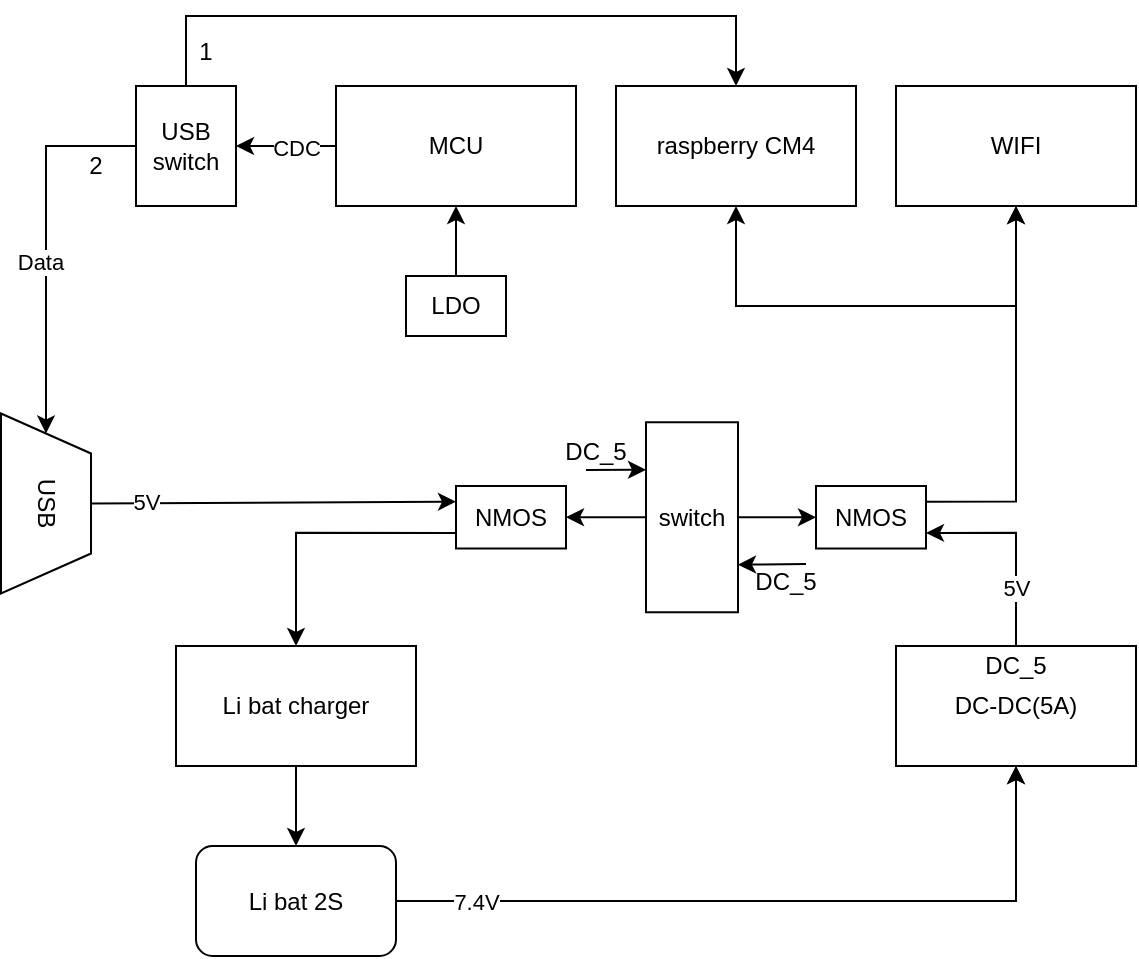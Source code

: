 <mxfile version="23.1.1" type="github">
  <diagram name="第 1 页" id="oKJ_XrUYDNWwzHc8q2mZ">
    <mxGraphModel dx="1041" dy="545" grid="1" gridSize="5" guides="1" tooltips="1" connect="1" arrows="1" fold="1" page="1" pageScale="1" pageWidth="827" pageHeight="1169" math="0" shadow="0">
      <root>
        <mxCell id="0" />
        <mxCell id="1" parent="0" />
        <mxCell id="yEtqyaSCwH1MjNTmkDz6-5" style="edgeStyle=orthogonalEdgeStyle;rounded=0;orthogonalLoop=1;jettySize=auto;html=1;exitX=0.5;exitY=1;exitDx=0;exitDy=0;entryX=0.5;entryY=0;entryDx=0;entryDy=0;" edge="1" parent="1" source="yEtqyaSCwH1MjNTmkDz6-1" target="yEtqyaSCwH1MjNTmkDz6-3">
          <mxGeometry relative="1" as="geometry" />
        </mxCell>
        <mxCell id="yEtqyaSCwH1MjNTmkDz6-1" value="Li bat charger" style="rounded=0;whiteSpace=wrap;html=1;" vertex="1" parent="1">
          <mxGeometry x="160" y="390" width="120" height="60" as="geometry" />
        </mxCell>
        <mxCell id="yEtqyaSCwH1MjNTmkDz6-88" style="edgeStyle=orthogonalEdgeStyle;rounded=0;orthogonalLoop=1;jettySize=auto;html=1;exitX=1;exitY=0.5;exitDx=0;exitDy=0;entryX=0.5;entryY=1;entryDx=0;entryDy=0;" edge="1" parent="1" source="yEtqyaSCwH1MjNTmkDz6-3" target="yEtqyaSCwH1MjNTmkDz6-6">
          <mxGeometry relative="1" as="geometry" />
        </mxCell>
        <mxCell id="yEtqyaSCwH1MjNTmkDz6-3" value="Li bat 2S" style="rounded=1;whiteSpace=wrap;html=1;" vertex="1" parent="1">
          <mxGeometry x="170" y="490" width="100" height="55" as="geometry" />
        </mxCell>
        <mxCell id="yEtqyaSCwH1MjNTmkDz6-8" style="edgeStyle=orthogonalEdgeStyle;rounded=0;orthogonalLoop=1;jettySize=auto;html=1;exitX=1;exitY=0.5;exitDx=0;exitDy=0;entryX=0.5;entryY=1;entryDx=0;entryDy=0;" edge="1" parent="1" source="yEtqyaSCwH1MjNTmkDz6-3" target="yEtqyaSCwH1MjNTmkDz6-6">
          <mxGeometry relative="1" as="geometry" />
        </mxCell>
        <mxCell id="yEtqyaSCwH1MjNTmkDz6-10" value="7.4V" style="edgeLabel;html=1;align=center;verticalAlign=middle;resizable=0;points=[];" connectable="0" vertex="1" parent="yEtqyaSCwH1MjNTmkDz6-8">
          <mxGeometry x="0.668" y="1" relative="1" as="geometry">
            <mxPoint x="-269" y="5" as="offset" />
          </mxGeometry>
        </mxCell>
        <mxCell id="yEtqyaSCwH1MjNTmkDz6-85" style="edgeStyle=orthogonalEdgeStyle;rounded=0;orthogonalLoop=1;jettySize=auto;html=1;exitX=0.5;exitY=0;exitDx=0;exitDy=0;entryX=1;entryY=0.75;entryDx=0;entryDy=0;" edge="1" parent="1" source="yEtqyaSCwH1MjNTmkDz6-6" target="yEtqyaSCwH1MjNTmkDz6-119">
          <mxGeometry relative="1" as="geometry">
            <mxPoint x="500" y="346" as="targetPoint" />
          </mxGeometry>
        </mxCell>
        <mxCell id="yEtqyaSCwH1MjNTmkDz6-86" value="5V" style="edgeLabel;html=1;align=center;verticalAlign=middle;resizable=0;points=[];" vertex="1" connectable="0" parent="yEtqyaSCwH1MjNTmkDz6-85">
          <mxGeometry x="-0.127" relative="1" as="geometry">
            <mxPoint y="15" as="offset" />
          </mxGeometry>
        </mxCell>
        <mxCell id="yEtqyaSCwH1MjNTmkDz6-6" value="DC-DC(5A)" style="rounded=0;whiteSpace=wrap;html=1;" vertex="1" parent="1">
          <mxGeometry x="520" y="390" width="120" height="60" as="geometry" />
        </mxCell>
        <mxCell id="yEtqyaSCwH1MjNTmkDz6-12" value="raspberry CM4" style="rounded=0;whiteSpace=wrap;html=1;" vertex="1" parent="1">
          <mxGeometry x="380" y="110" width="120" height="60" as="geometry" />
        </mxCell>
        <mxCell id="yEtqyaSCwH1MjNTmkDz6-13" value="WIFI" style="rounded=0;whiteSpace=wrap;html=1;" vertex="1" parent="1">
          <mxGeometry x="520" y="110" width="120" height="60" as="geometry" />
        </mxCell>
        <mxCell id="yEtqyaSCwH1MjNTmkDz6-48" style="edgeStyle=orthogonalEdgeStyle;rounded=0;orthogonalLoop=1;jettySize=auto;html=1;entryX=0.5;entryY=1;entryDx=0;entryDy=0;" edge="1" parent="1" target="yEtqyaSCwH1MjNTmkDz6-12">
          <mxGeometry relative="1" as="geometry">
            <mxPoint x="580" y="220" as="sourcePoint" />
            <Array as="points">
              <mxPoint x="580" y="295" />
              <mxPoint x="580" y="220" />
              <mxPoint x="400" y="220" />
            </Array>
          </mxGeometry>
        </mxCell>
        <mxCell id="yEtqyaSCwH1MjNTmkDz6-67" style="edgeStyle=orthogonalEdgeStyle;rounded=0;orthogonalLoop=1;jettySize=auto;html=1;exitX=0.5;exitY=0;exitDx=0;exitDy=0;entryX=0.5;entryY=0;entryDx=0;entryDy=0;" edge="1" parent="1" source="yEtqyaSCwH1MjNTmkDz6-53" target="yEtqyaSCwH1MjNTmkDz6-12">
          <mxGeometry relative="1" as="geometry">
            <Array as="points">
              <mxPoint x="165" y="75" />
              <mxPoint x="440" y="75" />
            </Array>
          </mxGeometry>
        </mxCell>
        <mxCell id="yEtqyaSCwH1MjNTmkDz6-49" style="edgeStyle=orthogonalEdgeStyle;rounded=0;orthogonalLoop=1;jettySize=auto;html=1;exitX=0.5;exitY=0;exitDx=0;exitDy=0;entryX=0.5;entryY=1;entryDx=0;entryDy=0;" edge="1" parent="1" target="yEtqyaSCwH1MjNTmkDz6-13">
          <mxGeometry relative="1" as="geometry">
            <mxPoint x="580" y="295" as="sourcePoint" />
            <Array as="points">
              <mxPoint x="580" y="295" />
            </Array>
          </mxGeometry>
        </mxCell>
        <mxCell id="yEtqyaSCwH1MjNTmkDz6-70" style="edgeStyle=orthogonalEdgeStyle;rounded=0;orthogonalLoop=1;jettySize=auto;html=1;exitX=0;exitY=0.5;exitDx=0;exitDy=0;" edge="1" parent="1" source="yEtqyaSCwH1MjNTmkDz6-53" target="yEtqyaSCwH1MjNTmkDz6-54">
          <mxGeometry relative="1" as="geometry" />
        </mxCell>
        <mxCell id="yEtqyaSCwH1MjNTmkDz6-71" value="Data" style="edgeLabel;html=1;align=center;verticalAlign=middle;resizable=0;points=[];" vertex="1" connectable="0" parent="yEtqyaSCwH1MjNTmkDz6-70">
          <mxGeometry x="0.089" y="-3" relative="1" as="geometry">
            <mxPoint as="offset" />
          </mxGeometry>
        </mxCell>
        <mxCell id="yEtqyaSCwH1MjNTmkDz6-53" value="USB&lt;br&gt;switch" style="rounded=0;whiteSpace=wrap;html=1;" vertex="1" parent="1">
          <mxGeometry x="140" y="110" width="50" height="60" as="geometry" />
        </mxCell>
        <mxCell id="yEtqyaSCwH1MjNTmkDz6-54" value="USB" style="shape=trapezoid;perimeter=trapezoidPerimeter;whiteSpace=wrap;html=1;fixedSize=1;rotation=90;" vertex="1" parent="1">
          <mxGeometry x="50" y="296.25" width="90" height="45" as="geometry" />
        </mxCell>
        <mxCell id="yEtqyaSCwH1MjNTmkDz6-65" style="edgeStyle=orthogonalEdgeStyle;rounded=0;orthogonalLoop=1;jettySize=auto;html=1;exitX=0;exitY=0.5;exitDx=0;exitDy=0;entryX=1;entryY=0.5;entryDx=0;entryDy=0;" edge="1" parent="1" source="yEtqyaSCwH1MjNTmkDz6-55" target="yEtqyaSCwH1MjNTmkDz6-53">
          <mxGeometry relative="1" as="geometry" />
        </mxCell>
        <mxCell id="yEtqyaSCwH1MjNTmkDz6-66" value="CDC" style="edgeLabel;html=1;align=center;verticalAlign=middle;resizable=0;points=[];" vertex="1" connectable="0" parent="yEtqyaSCwH1MjNTmkDz6-65">
          <mxGeometry x="-0.185" y="1" relative="1" as="geometry">
            <mxPoint as="offset" />
          </mxGeometry>
        </mxCell>
        <mxCell id="yEtqyaSCwH1MjNTmkDz6-55" value="MCU" style="rounded=0;whiteSpace=wrap;html=1;" vertex="1" parent="1">
          <mxGeometry x="240" y="110" width="120" height="60" as="geometry" />
        </mxCell>
        <mxCell id="yEtqyaSCwH1MjNTmkDz6-82" style="edgeStyle=orthogonalEdgeStyle;rounded=0;orthogonalLoop=1;jettySize=auto;html=1;exitX=0.5;exitY=0;exitDx=0;exitDy=0;entryX=0.5;entryY=1;entryDx=0;entryDy=0;" edge="1" parent="1" source="yEtqyaSCwH1MjNTmkDz6-57" target="yEtqyaSCwH1MjNTmkDz6-55">
          <mxGeometry relative="1" as="geometry" />
        </mxCell>
        <mxCell id="yEtqyaSCwH1MjNTmkDz6-57" value="LDO" style="rounded=0;whiteSpace=wrap;html=1;" vertex="1" parent="1">
          <mxGeometry x="275" y="205" width="50" height="30" as="geometry" />
        </mxCell>
        <mxCell id="yEtqyaSCwH1MjNTmkDz6-93" value="" style="endArrow=none;html=1;rounded=0;startArrow=oval;startFill=1;" edge="1" parent="1">
          <mxGeometry width="50" height="50" relative="1" as="geometry">
            <mxPoint x="300" y="255" as="sourcePoint" />
            <mxPoint x="300" y="255" as="targetPoint" />
          </mxGeometry>
        </mxCell>
        <mxCell id="yEtqyaSCwH1MjNTmkDz6-96" value="1" style="text;html=1;strokeColor=none;fillColor=none;align=center;verticalAlign=middle;whiteSpace=wrap;rounded=0;" vertex="1" parent="1">
          <mxGeometry x="170" y="80" width="10" height="25" as="geometry" />
        </mxCell>
        <mxCell id="yEtqyaSCwH1MjNTmkDz6-97" value="2" style="text;html=1;strokeColor=none;fillColor=none;align=center;verticalAlign=middle;whiteSpace=wrap;rounded=0;" vertex="1" parent="1">
          <mxGeometry x="90" y="135" width="60" height="30" as="geometry" />
        </mxCell>
        <mxCell id="yEtqyaSCwH1MjNTmkDz6-107" value="" style="endArrow=classic;html=1;rounded=0;exitX=0.5;exitY=0;exitDx=0;exitDy=0;entryX=0;entryY=0.25;entryDx=0;entryDy=0;" edge="1" parent="1" source="yEtqyaSCwH1MjNTmkDz6-54" target="yEtqyaSCwH1MjNTmkDz6-118">
          <mxGeometry width="50" height="50" relative="1" as="geometry">
            <mxPoint x="220" y="310" as="sourcePoint" />
            <mxPoint x="295" y="310" as="targetPoint" />
          </mxGeometry>
        </mxCell>
        <mxCell id="yEtqyaSCwH1MjNTmkDz6-117" value="5V" style="edgeLabel;html=1;align=center;verticalAlign=middle;resizable=0;points=[];" vertex="1" connectable="0" parent="yEtqyaSCwH1MjNTmkDz6-107">
          <mxGeometry x="-0.698" y="1" relative="1" as="geometry">
            <mxPoint as="offset" />
          </mxGeometry>
        </mxCell>
        <mxCell id="yEtqyaSCwH1MjNTmkDz6-116" style="edgeStyle=orthogonalEdgeStyle;rounded=0;orthogonalLoop=1;jettySize=auto;html=1;entryX=0.5;entryY=0;entryDx=0;entryDy=0;exitX=0;exitY=0.75;exitDx=0;exitDy=0;" edge="1" parent="1" source="yEtqyaSCwH1MjNTmkDz6-118" target="yEtqyaSCwH1MjNTmkDz6-1">
          <mxGeometry relative="1" as="geometry">
            <mxPoint x="295" y="330" as="sourcePoint" />
          </mxGeometry>
        </mxCell>
        <mxCell id="yEtqyaSCwH1MjNTmkDz6-122" style="edgeStyle=orthogonalEdgeStyle;rounded=0;orthogonalLoop=1;jettySize=auto;html=1;exitX=0;exitY=0.5;exitDx=0;exitDy=0;entryX=1;entryY=0.5;entryDx=0;entryDy=0;" edge="1" parent="1" source="yEtqyaSCwH1MjNTmkDz6-115" target="yEtqyaSCwH1MjNTmkDz6-118">
          <mxGeometry relative="1" as="geometry" />
        </mxCell>
        <mxCell id="yEtqyaSCwH1MjNTmkDz6-123" style="edgeStyle=orthogonalEdgeStyle;rounded=0;orthogonalLoop=1;jettySize=auto;html=1;exitX=1;exitY=0.5;exitDx=0;exitDy=0;entryX=0;entryY=0.5;entryDx=0;entryDy=0;" edge="1" parent="1" source="yEtqyaSCwH1MjNTmkDz6-115" target="yEtqyaSCwH1MjNTmkDz6-119">
          <mxGeometry relative="1" as="geometry" />
        </mxCell>
        <mxCell id="yEtqyaSCwH1MjNTmkDz6-115" value="switch" style="rounded=0;whiteSpace=wrap;html=1;" vertex="1" parent="1">
          <mxGeometry x="395" y="278.13" width="46" height="95" as="geometry" />
        </mxCell>
        <mxCell id="yEtqyaSCwH1MjNTmkDz6-118" value="NMOS" style="rounded=0;whiteSpace=wrap;html=1;" vertex="1" parent="1">
          <mxGeometry x="300" y="310" width="55" height="31.25" as="geometry" />
        </mxCell>
        <mxCell id="yEtqyaSCwH1MjNTmkDz6-124" style="edgeStyle=orthogonalEdgeStyle;rounded=0;orthogonalLoop=1;jettySize=auto;html=1;exitX=1;exitY=0.25;exitDx=0;exitDy=0;entryX=0.5;entryY=1;entryDx=0;entryDy=0;" edge="1" parent="1" source="yEtqyaSCwH1MjNTmkDz6-119" target="yEtqyaSCwH1MjNTmkDz6-13">
          <mxGeometry relative="1" as="geometry" />
        </mxCell>
        <mxCell id="yEtqyaSCwH1MjNTmkDz6-119" value="NMOS" style="rounded=0;whiteSpace=wrap;html=1;" vertex="1" parent="1">
          <mxGeometry x="480" y="310.01" width="55" height="31.25" as="geometry" />
        </mxCell>
        <mxCell id="yEtqyaSCwH1MjNTmkDz6-132" value="" style="endArrow=classic;html=1;rounded=0;entryX=0;entryY=0.25;entryDx=0;entryDy=0;" edge="1" parent="1" target="yEtqyaSCwH1MjNTmkDz6-115">
          <mxGeometry width="50" height="50" relative="1" as="geometry">
            <mxPoint x="365" y="302" as="sourcePoint" />
            <mxPoint x="385" y="250" as="targetPoint" />
          </mxGeometry>
        </mxCell>
        <mxCell id="yEtqyaSCwH1MjNTmkDz6-133" value="DC_5" style="text;html=1;strokeColor=none;fillColor=none;align=center;verticalAlign=middle;whiteSpace=wrap;rounded=0;" vertex="1" parent="1">
          <mxGeometry x="340" y="278" width="60" height="30" as="geometry" />
        </mxCell>
        <mxCell id="yEtqyaSCwH1MjNTmkDz6-134" value="" style="endArrow=classic;html=1;rounded=0;entryX=1;entryY=0.75;entryDx=0;entryDy=0;" edge="1" parent="1" target="yEtqyaSCwH1MjNTmkDz6-115">
          <mxGeometry width="50" height="50" relative="1" as="geometry">
            <mxPoint x="475" y="349" as="sourcePoint" />
            <mxPoint x="500" y="360" as="targetPoint" />
          </mxGeometry>
        </mxCell>
        <mxCell id="yEtqyaSCwH1MjNTmkDz6-135" value="DC_5" style="text;html=1;strokeColor=none;fillColor=none;align=center;verticalAlign=middle;whiteSpace=wrap;rounded=0;" vertex="1" parent="1">
          <mxGeometry x="435" y="343.13" width="60" height="30" as="geometry" />
        </mxCell>
        <mxCell id="yEtqyaSCwH1MjNTmkDz6-136" value="DC_5" style="text;html=1;strokeColor=none;fillColor=none;align=center;verticalAlign=middle;whiteSpace=wrap;rounded=0;" vertex="1" parent="1">
          <mxGeometry x="550" y="385" width="60" height="30" as="geometry" />
        </mxCell>
      </root>
    </mxGraphModel>
  </diagram>
</mxfile>
